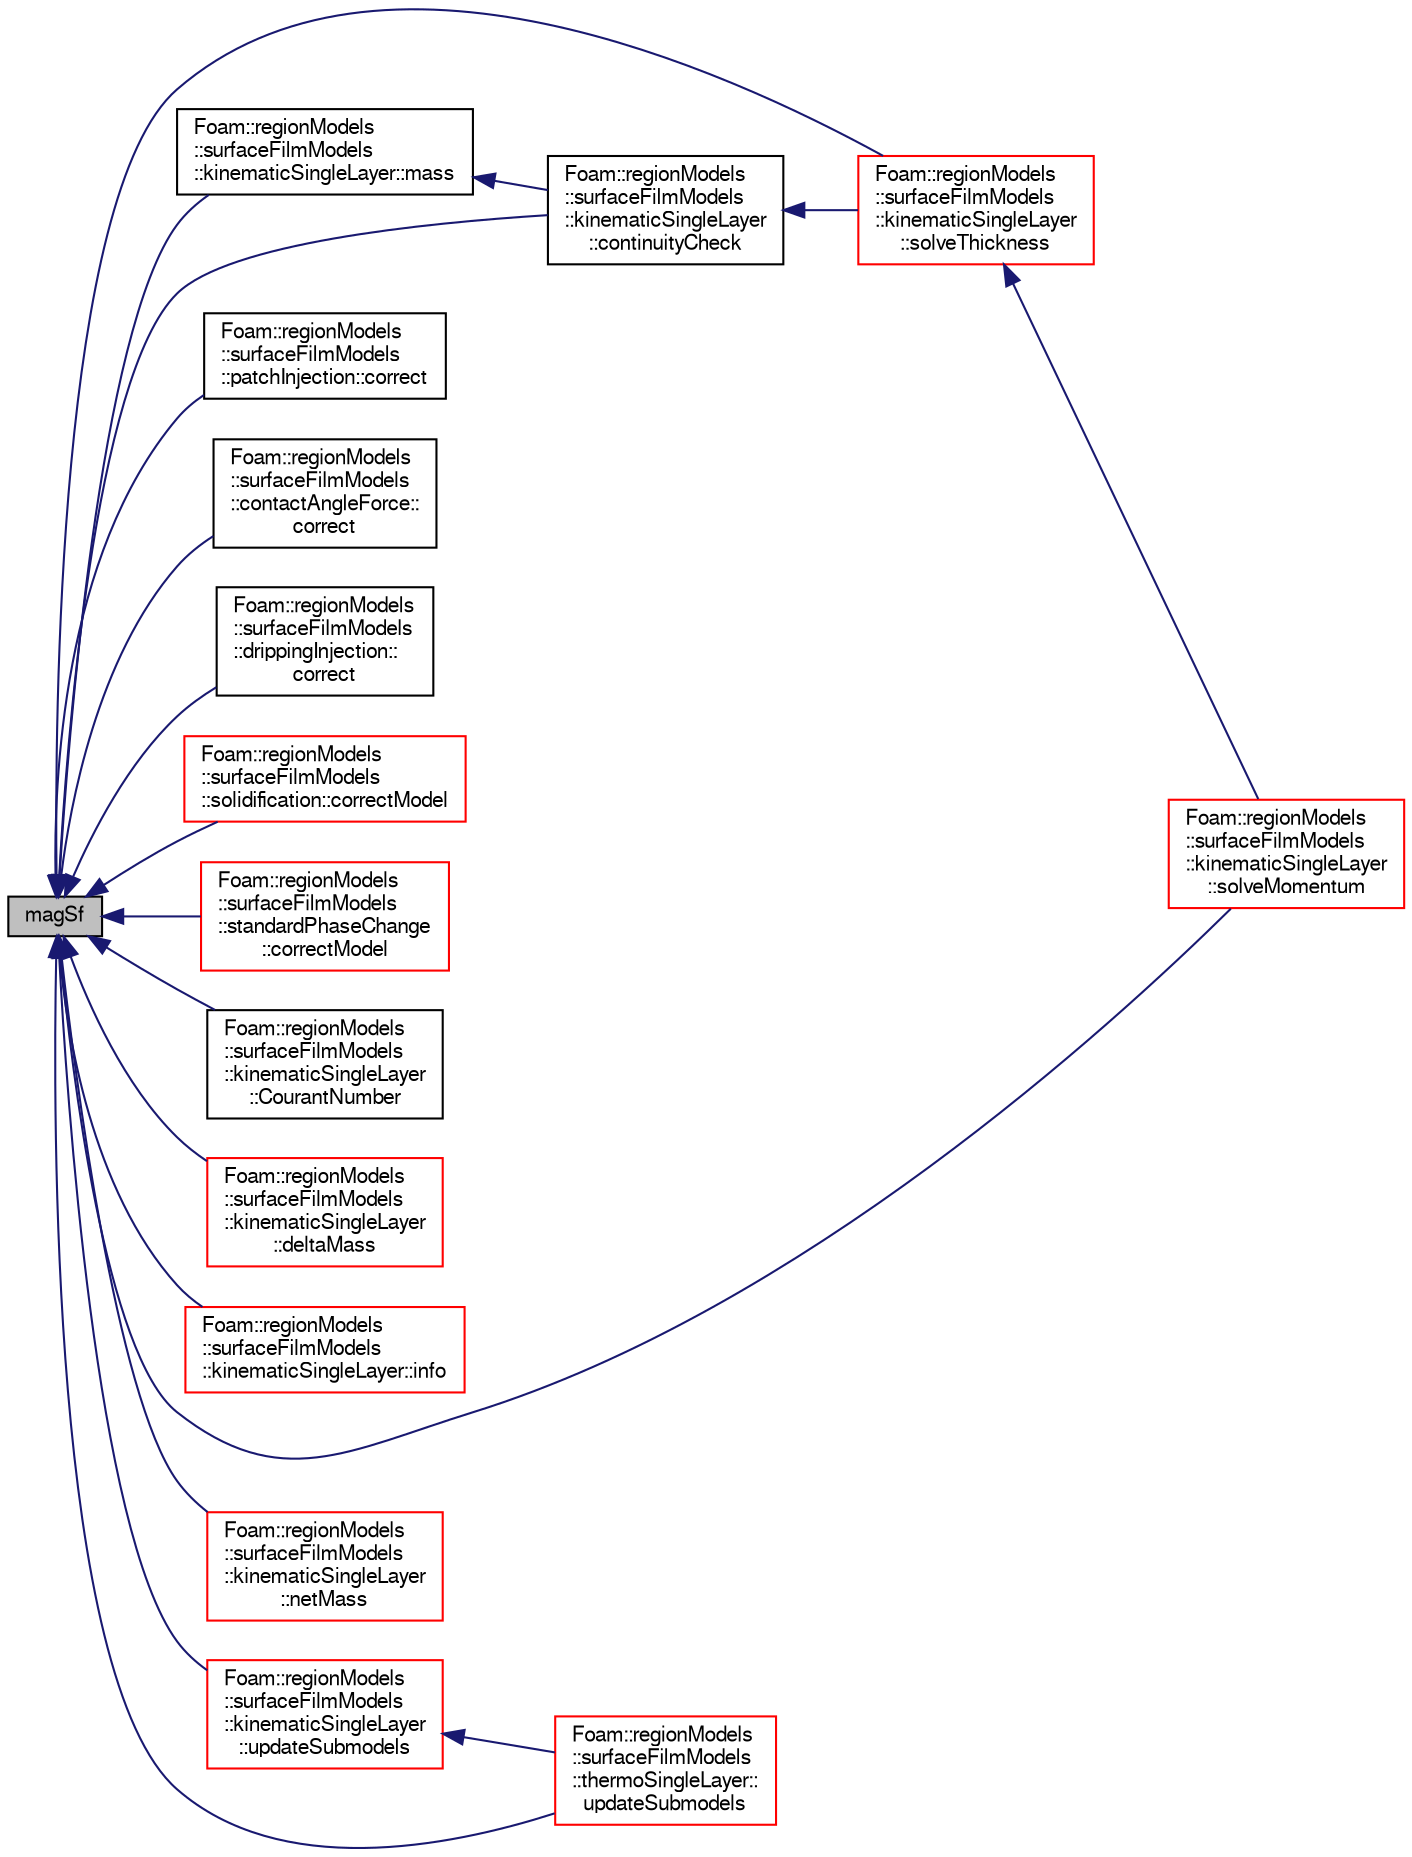 digraph "magSf"
{
  bgcolor="transparent";
  edge [fontname="FreeSans",fontsize="10",labelfontname="FreeSans",labelfontsize="10"];
  node [fontname="FreeSans",fontsize="10",shape=record];
  rankdir="LR";
  Node159 [label="magSf",height=0.2,width=0.4,color="black", fillcolor="grey75", style="filled", fontcolor="black"];
  Node159 -> Node160 [dir="back",color="midnightblue",fontsize="10",style="solid",fontname="FreeSans"];
  Node160 [label="Foam::regionModels\l::surfaceFilmModels\l::kinematicSingleLayer\l::continuityCheck",height=0.2,width=0.4,color="black",URL="$a29042.html#a14bd3e6eaad50b584cfdb55cb6ab073e",tooltip="Continuity check. "];
  Node160 -> Node161 [dir="back",color="midnightblue",fontsize="10",style="solid",fontname="FreeSans"];
  Node161 [label="Foam::regionModels\l::surfaceFilmModels\l::kinematicSingleLayer\l::solveThickness",height=0.2,width=0.4,color="red",URL="$a29042.html#a38ccae6e6751502d71d2490fca96a516",tooltip="Solve coupled velocity-thickness equations. "];
  Node161 -> Node162 [dir="back",color="midnightblue",fontsize="10",style="solid",fontname="FreeSans"];
  Node162 [label="Foam::regionModels\l::surfaceFilmModels\l::kinematicSingleLayer\l::solveMomentum",height=0.2,width=0.4,color="red",URL="$a29042.html#aaba5d5ef7ac2693c87b0b31a7605f178",tooltip="Solve for film velocity. "];
  Node159 -> Node166 [dir="back",color="midnightblue",fontsize="10",style="solid",fontname="FreeSans"];
  Node166 [label="Foam::regionModels\l::surfaceFilmModels\l::patchInjection::correct",height=0.2,width=0.4,color="black",URL="$a29110.html#a8c67db65404877aac3731246ffb15754",tooltip="Correct. "];
  Node159 -> Node167 [dir="back",color="midnightblue",fontsize="10",style="solid",fontname="FreeSans"];
  Node167 [label="Foam::regionModels\l::surfaceFilmModels\l::contactAngleForce::\lcorrect",height=0.2,width=0.4,color="black",URL="$a29078.html#ae8286cb1594f9b26a1c5291173459307",tooltip="Correct. "];
  Node159 -> Node168 [dir="back",color="midnightblue",fontsize="10",style="solid",fontname="FreeSans"];
  Node168 [label="Foam::regionModels\l::surfaceFilmModels\l::drippingInjection::\lcorrect",height=0.2,width=0.4,color="black",URL="$a29098.html#a8c67db65404877aac3731246ffb15754",tooltip="Correct. "];
  Node159 -> Node169 [dir="back",color="midnightblue",fontsize="10",style="solid",fontname="FreeSans"];
  Node169 [label="Foam::regionModels\l::surfaceFilmModels\l::solidification::correctModel",height=0.2,width=0.4,color="red",URL="$a29170.html#abd12427a5e2dc465d748364b75b41c46",tooltip="Correct. "];
  Node159 -> Node171 [dir="back",color="midnightblue",fontsize="10",style="solid",fontname="FreeSans"];
  Node171 [label="Foam::regionModels\l::surfaceFilmModels\l::standardPhaseChange\l::correctModel",height=0.2,width=0.4,color="red",URL="$a29174.html#abd12427a5e2dc465d748364b75b41c46",tooltip="Correct. "];
  Node159 -> Node173 [dir="back",color="midnightblue",fontsize="10",style="solid",fontname="FreeSans"];
  Node173 [label="Foam::regionModels\l::surfaceFilmModels\l::kinematicSingleLayer\l::CourantNumber",height=0.2,width=0.4,color="black",URL="$a29042.html#ae65b4d9fefa89ea7af0cf18525899d63",tooltip="Courant number evaluation. "];
  Node159 -> Node174 [dir="back",color="midnightblue",fontsize="10",style="solid",fontname="FreeSans"];
  Node174 [label="Foam::regionModels\l::surfaceFilmModels\l::kinematicSingleLayer\l::deltaMass",height=0.2,width=0.4,color="red",URL="$a29042.html#a48438cdd51a0c56bc7273d90e08ebec2",tooltip="Return the change in film mass due to sources/sinks. "];
  Node159 -> Node178 [dir="back",color="midnightblue",fontsize="10",style="solid",fontname="FreeSans"];
  Node178 [label="Foam::regionModels\l::surfaceFilmModels\l::kinematicSingleLayer::info",height=0.2,width=0.4,color="red",URL="$a29042.html#ac1b66fe77173de9e5e8542b2823d6071",tooltip="Provide some feedback. "];
  Node159 -> Node180 [dir="back",color="midnightblue",fontsize="10",style="solid",fontname="FreeSans"];
  Node180 [label="Foam::regionModels\l::surfaceFilmModels\l::kinematicSingleLayer::mass",height=0.2,width=0.4,color="black",URL="$a29042.html#a28a457b0f77542ebad663178a763a305",tooltip="Return the current film mass. "];
  Node180 -> Node160 [dir="back",color="midnightblue",fontsize="10",style="solid",fontname="FreeSans"];
  Node159 -> Node181 [dir="back",color="midnightblue",fontsize="10",style="solid",fontname="FreeSans"];
  Node181 [label="Foam::regionModels\l::surfaceFilmModels\l::kinematicSingleLayer\l::netMass",height=0.2,width=0.4,color="red",URL="$a29042.html#aea82ba05db23193d56639def808a6154",tooltip="Return the net film mass available over the next integration. "];
  Node159 -> Node162 [dir="back",color="midnightblue",fontsize="10",style="solid",fontname="FreeSans"];
  Node159 -> Node161 [dir="back",color="midnightblue",fontsize="10",style="solid",fontname="FreeSans"];
  Node159 -> Node184 [dir="back",color="midnightblue",fontsize="10",style="solid",fontname="FreeSans"];
  Node184 [label="Foam::regionModels\l::surfaceFilmModels\l::thermoSingleLayer::\lupdateSubmodels",height=0.2,width=0.4,color="red",URL="$a29182.html#ac501f71648abc1a44b77ea4fcb9b2732",tooltip="Update the film sub-models. "];
  Node159 -> Node185 [dir="back",color="midnightblue",fontsize="10",style="solid",fontname="FreeSans"];
  Node185 [label="Foam::regionModels\l::surfaceFilmModels\l::kinematicSingleLayer\l::updateSubmodels",height=0.2,width=0.4,color="red",URL="$a29042.html#ac501f71648abc1a44b77ea4fcb9b2732",tooltip="Update the film sub-models. "];
  Node185 -> Node184 [dir="back",color="midnightblue",fontsize="10",style="solid",fontname="FreeSans"];
}
